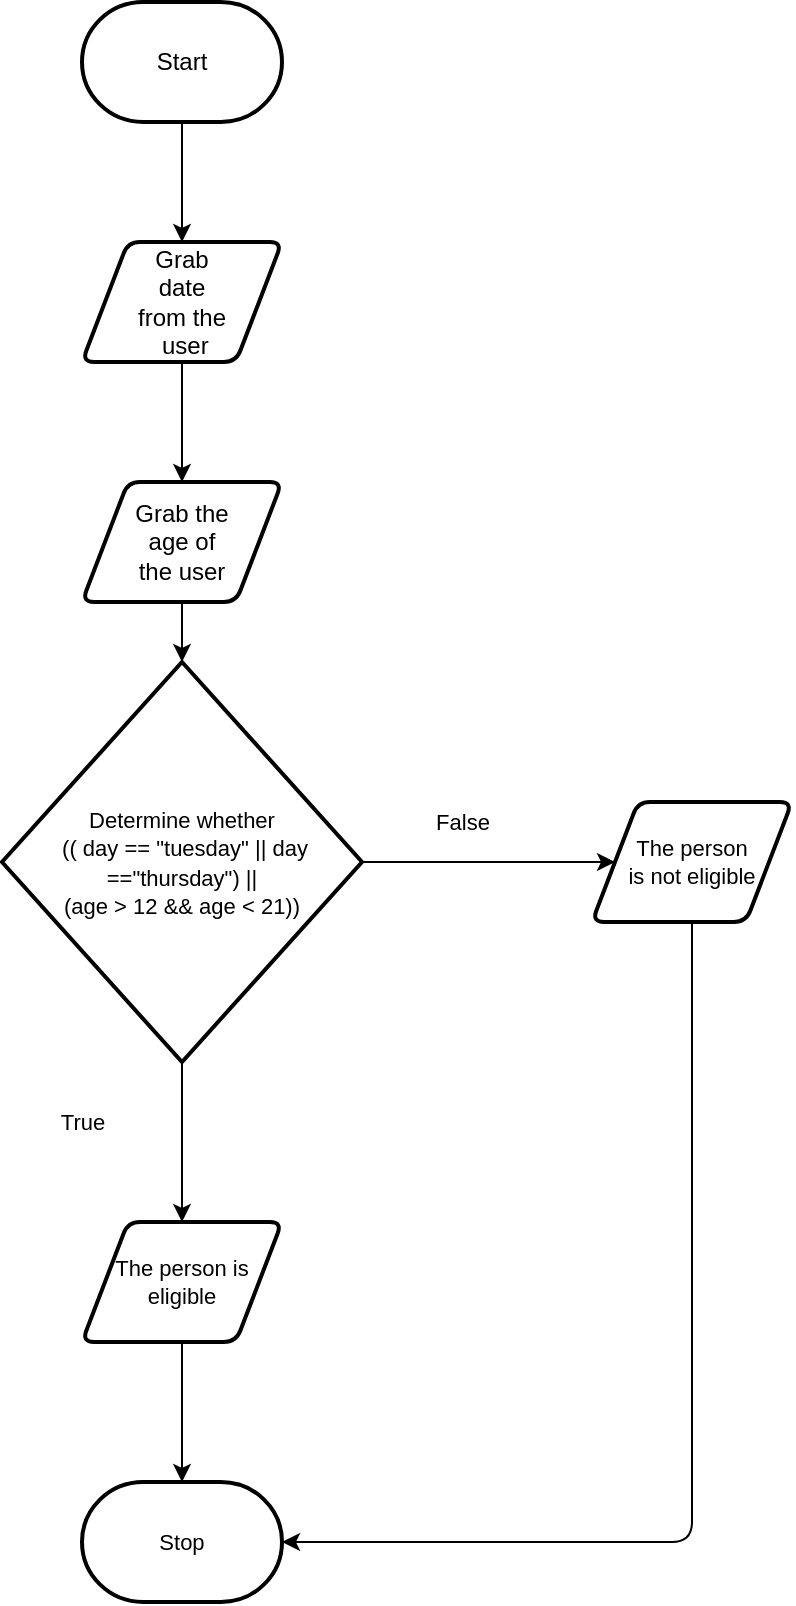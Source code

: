 <mxfile>
    <diagram id="VLN28MTNy9ZO4JDvvE23" name="Page-1">
        <mxGraphModel dx="1074" dy="741" grid="1" gridSize="10" guides="1" tooltips="1" connect="1" arrows="1" fold="1" page="1" pageScale="1" pageWidth="850" pageHeight="1100" math="0" shadow="0">
            <root>
                <mxCell id="0"/>
                <mxCell id="1" parent="0"/>
                <mxCell id="5" style="edgeStyle=none;html=1;entryX=0.5;entryY=0;entryDx=0;entryDy=0;" edge="1" parent="1" source="2" target="3">
                    <mxGeometry relative="1" as="geometry"/>
                </mxCell>
                <mxCell id="2" value="Start" style="strokeWidth=2;html=1;shape=mxgraph.flowchart.terminator;whiteSpace=wrap;" vertex="1" parent="1">
                    <mxGeometry x="70" y="80" width="100" height="60" as="geometry"/>
                </mxCell>
                <mxCell id="6" style="edgeStyle=none;html=1;entryX=0.5;entryY=0;entryDx=0;entryDy=0;" edge="1" parent="1" source="3" target="4">
                    <mxGeometry relative="1" as="geometry"/>
                </mxCell>
                <mxCell id="3" value="Grab &lt;br&gt;date &lt;br&gt;from the&lt;br&gt;&amp;nbsp;user" style="shape=parallelogram;html=1;strokeWidth=2;perimeter=parallelogramPerimeter;whiteSpace=wrap;rounded=1;arcSize=12;size=0.23;" vertex="1" parent="1">
                    <mxGeometry x="70" y="200" width="100" height="60" as="geometry"/>
                </mxCell>
                <mxCell id="17" style="edgeStyle=none;html=1;fontSize=11;" edge="1" parent="1" source="4" target="7">
                    <mxGeometry relative="1" as="geometry"/>
                </mxCell>
                <mxCell id="4" value="Grab the &lt;br&gt;age of &lt;br&gt;the user" style="shape=parallelogram;html=1;strokeWidth=2;perimeter=parallelogramPerimeter;whiteSpace=wrap;rounded=1;arcSize=12;size=0.23;" vertex="1" parent="1">
                    <mxGeometry x="70" y="320" width="100" height="60" as="geometry"/>
                </mxCell>
                <mxCell id="9" style="edgeStyle=none;html=1;entryX=0;entryY=0.5;entryDx=0;entryDy=0;fontSize=11;" edge="1" parent="1" source="7" target="8">
                    <mxGeometry relative="1" as="geometry"/>
                </mxCell>
                <mxCell id="11" style="edgeStyle=none;html=1;entryX=0.5;entryY=0;entryDx=0;entryDy=0;fontSize=11;" edge="1" parent="1" source="7" target="10">
                    <mxGeometry relative="1" as="geometry"/>
                </mxCell>
                <mxCell id="7" value="&lt;font style=&quot;font-size: 11px&quot;&gt;Determine whether&lt;br&gt;&lt;font style=&quot;font-size: 11px&quot;&gt;&amp;nbsp;(( day == &quot;tuesday&quot; || day ==&quot;thursday&quot;) || &lt;br&gt;(age &amp;gt; 12 &amp;amp;&amp;amp; age &amp;lt; 21))&lt;/font&gt;&lt;/font&gt;" style="strokeWidth=2;html=1;shape=mxgraph.flowchart.decision;whiteSpace=wrap;" vertex="1" parent="1">
                    <mxGeometry x="30" y="410" width="180" height="200" as="geometry"/>
                </mxCell>
                <mxCell id="16" style="edgeStyle=none;html=1;entryX=1;entryY=0.5;entryDx=0;entryDy=0;entryPerimeter=0;fontSize=11;" edge="1" parent="1" source="8" target="14">
                    <mxGeometry relative="1" as="geometry">
                        <Array as="points">
                            <mxPoint x="375" y="850"/>
                        </Array>
                    </mxGeometry>
                </mxCell>
                <mxCell id="8" value="The person &lt;br&gt;is not eligible" style="shape=parallelogram;html=1;strokeWidth=2;perimeter=parallelogramPerimeter;whiteSpace=wrap;rounded=1;arcSize=12;size=0.23;fontSize=11;" vertex="1" parent="1">
                    <mxGeometry x="325" y="480" width="100" height="60" as="geometry"/>
                </mxCell>
                <mxCell id="15" style="edgeStyle=none;html=1;fontSize=11;" edge="1" parent="1" source="10" target="14">
                    <mxGeometry relative="1" as="geometry"/>
                </mxCell>
                <mxCell id="10" value="The person is eligible" style="shape=parallelogram;html=1;strokeWidth=2;perimeter=parallelogramPerimeter;whiteSpace=wrap;rounded=1;arcSize=12;size=0.23;fontSize=11;" vertex="1" parent="1">
                    <mxGeometry x="70" y="690" width="100" height="60" as="geometry"/>
                </mxCell>
                <mxCell id="12" value="True" style="text;html=1;align=center;verticalAlign=middle;resizable=0;points=[];autosize=1;strokeColor=none;fillColor=none;fontSize=11;" vertex="1" parent="1">
                    <mxGeometry x="50" y="630" width="40" height="20" as="geometry"/>
                </mxCell>
                <mxCell id="13" value="False" style="text;html=1;align=center;verticalAlign=middle;resizable=0;points=[];autosize=1;strokeColor=none;fillColor=none;fontSize=11;" vertex="1" parent="1">
                    <mxGeometry x="240" y="480" width="40" height="20" as="geometry"/>
                </mxCell>
                <mxCell id="14" value="Stop" style="strokeWidth=2;html=1;shape=mxgraph.flowchart.terminator;whiteSpace=wrap;fontSize=11;" vertex="1" parent="1">
                    <mxGeometry x="70" y="820" width="100" height="60" as="geometry"/>
                </mxCell>
            </root>
        </mxGraphModel>
    </diagram>
</mxfile>